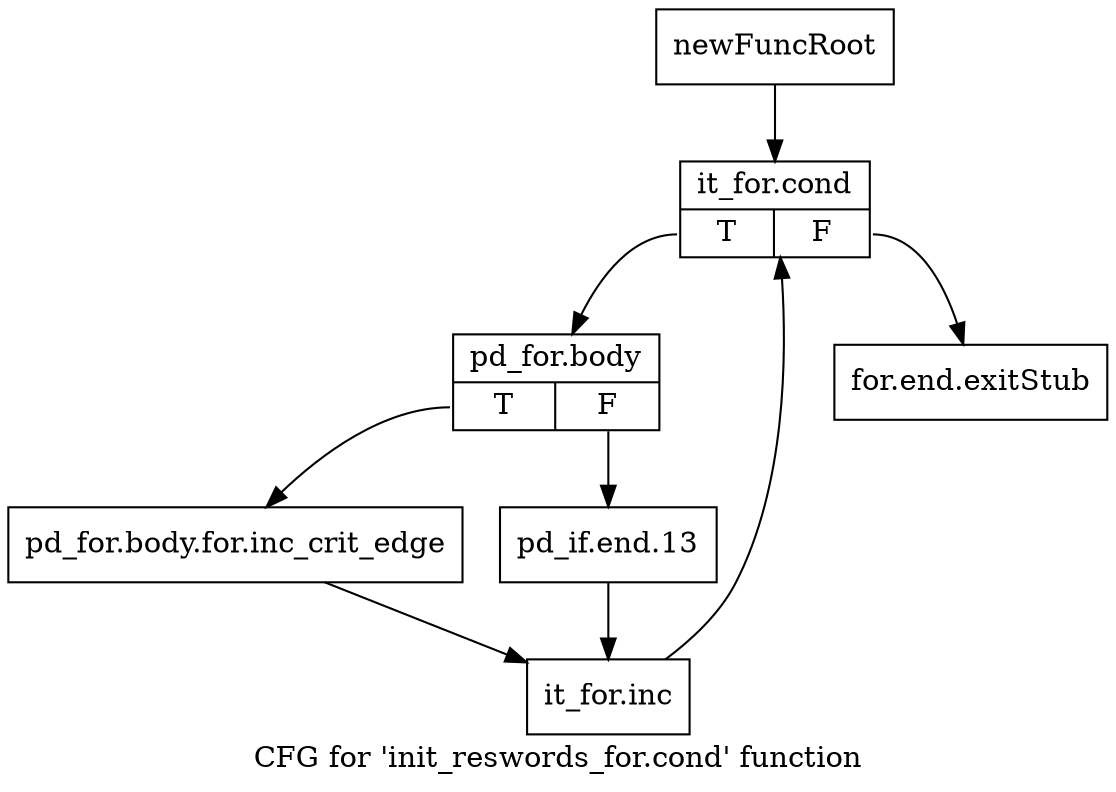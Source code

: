 digraph "CFG for 'init_reswords_for.cond' function" {
	label="CFG for 'init_reswords_for.cond' function";

	Node0x9f25ca0 [shape=record,label="{newFuncRoot}"];
	Node0x9f25ca0 -> Node0x9f25d40;
	Node0x9f25cf0 [shape=record,label="{for.end.exitStub}"];
	Node0x9f25d40 [shape=record,label="{it_for.cond|{<s0>T|<s1>F}}"];
	Node0x9f25d40:s0 -> Node0x9f25d90;
	Node0x9f25d40:s1 -> Node0x9f25cf0;
	Node0x9f25d90 [shape=record,label="{pd_for.body|{<s0>T|<s1>F}}"];
	Node0x9f25d90:s0 -> Node0x9f30d70;
	Node0x9f25d90:s1 -> Node0x9f30d20;
	Node0x9f30d20 [shape=record,label="{pd_if.end.13}"];
	Node0x9f30d20 -> Node0x9f30dc0;
	Node0x9f30d70 [shape=record,label="{pd_for.body.for.inc_crit_edge}"];
	Node0x9f30d70 -> Node0x9f30dc0;
	Node0x9f30dc0 [shape=record,label="{it_for.inc}"];
	Node0x9f30dc0 -> Node0x9f25d40;
}
